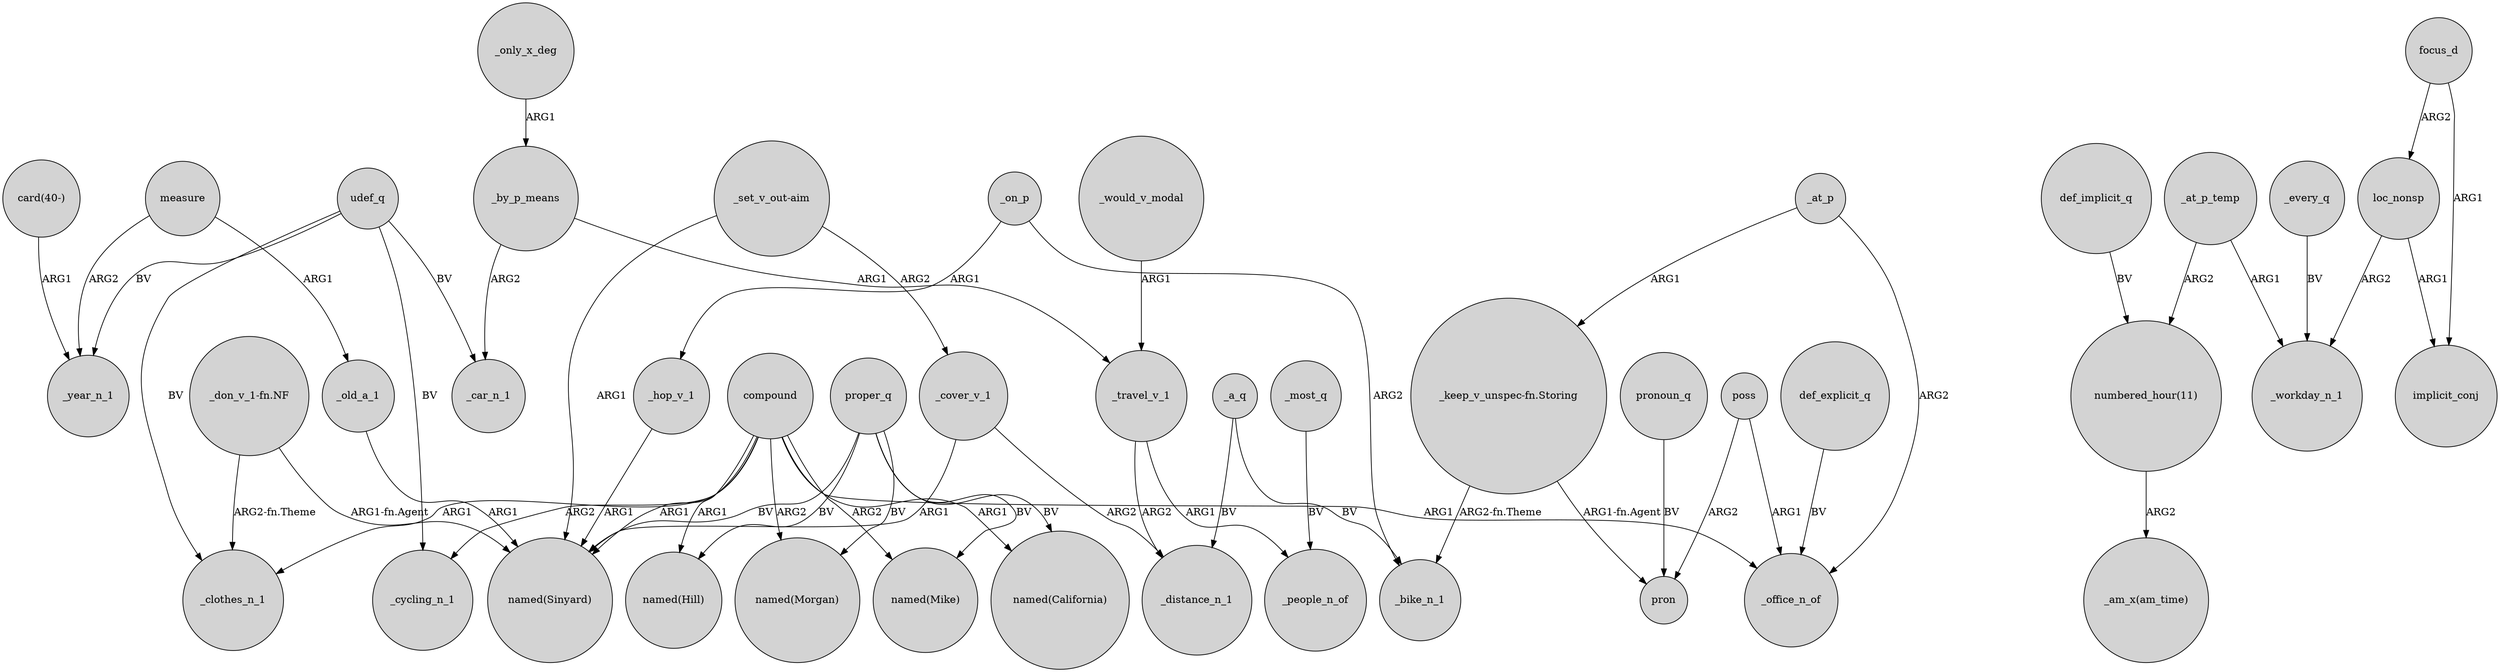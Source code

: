 digraph {
	node [shape=circle style=filled]
	udef_q -> _clothes_n_1 [label=BV]
	loc_nonsp -> _workday_n_1 [label=ARG2]
	focus_d -> loc_nonsp [label=ARG2]
	compound -> _clothes_n_1 [label=ARG1]
	udef_q -> _cycling_n_1 [label=BV]
	poss -> pron [label=ARG2]
	measure -> _year_n_1 [label=ARG2]
	"_set_v_out-aim" -> "named(Sinyard)" [label=ARG1]
	"_keep_v_unspec-fn.Storing" -> pron [label="ARG1-fn.Agent"]
	_on_p -> _bike_n_1 [label=ARG2]
	def_explicit_q -> _office_n_of [label=BV]
	_at_p_temp -> "numbered_hour(11)" [label=ARG2]
	proper_q -> "named(Morgan)" [label=BV]
	compound -> _cycling_n_1 [label=ARG2]
	_only_x_deg -> _by_p_means [label=ARG1]
	proper_q -> "named(California)" [label=BV]
	_would_v_modal -> _travel_v_1 [label=ARG1]
	_old_a_1 -> "named(Sinyard)" [label=ARG1]
	compound -> _office_n_of [label=ARG1]
	loc_nonsp -> implicit_conj [label=ARG1]
	_by_p_means -> _travel_v_1 [label=ARG1]
	proper_q -> "named(Sinyard)" [label=BV]
	compound -> "named(Hill)" [label=ARG1]
	compound -> "named(Morgan)" [label=ARG2]
	measure -> _old_a_1 [label=ARG1]
	"numbered_hour(11)" -> "_am_x(am_time)" [label=ARG2]
	_every_q -> _workday_n_1 [label=BV]
	compound -> "named(Mike)" [label=ARG2]
	pronoun_q -> pron [label=BV]
	_on_p -> _hop_v_1 [label=ARG1]
	"_set_v_out-aim" -> _cover_v_1 [label=ARG2]
	compound -> "named(California)" [label=ARG1]
	_cover_v_1 -> _distance_n_1 [label=ARG2]
	_a_q -> _distance_n_1 [label=BV]
	_most_q -> _people_n_of [label=BV]
	"_don_v_1-fn.NF" -> "named(Sinyard)" [label="ARG1-fn.Agent"]
	_cover_v_1 -> "named(Sinyard)" [label=ARG1]
	_a_q -> _bike_n_1 [label=BV]
	_travel_v_1 -> _distance_n_1 [label=ARG2]
	_by_p_means -> _car_n_1 [label=ARG2]
	proper_q -> "named(Mike)" [label=BV]
	poss -> _office_n_of [label=ARG1]
	proper_q -> "named(Hill)" [label=BV]
	def_implicit_q -> "numbered_hour(11)" [label=BV]
	focus_d -> implicit_conj [label=ARG1]
	udef_q -> _year_n_1 [label=BV]
	udef_q -> _car_n_1 [label=BV]
	"card(40-)" -> _year_n_1 [label=ARG1]
	_at_p -> _office_n_of [label=ARG2]
	_travel_v_1 -> _people_n_of [label=ARG1]
	_at_p -> "_keep_v_unspec-fn.Storing" [label=ARG1]
	"_keep_v_unspec-fn.Storing" -> _bike_n_1 [label="ARG2-fn.Theme"]
	"_don_v_1-fn.NF" -> _clothes_n_1 [label="ARG2-fn.Theme"]
	_at_p_temp -> _workday_n_1 [label=ARG1]
	_hop_v_1 -> "named(Sinyard)" [label=ARG1]
	compound -> "named(Sinyard)" [label=ARG1]
}
